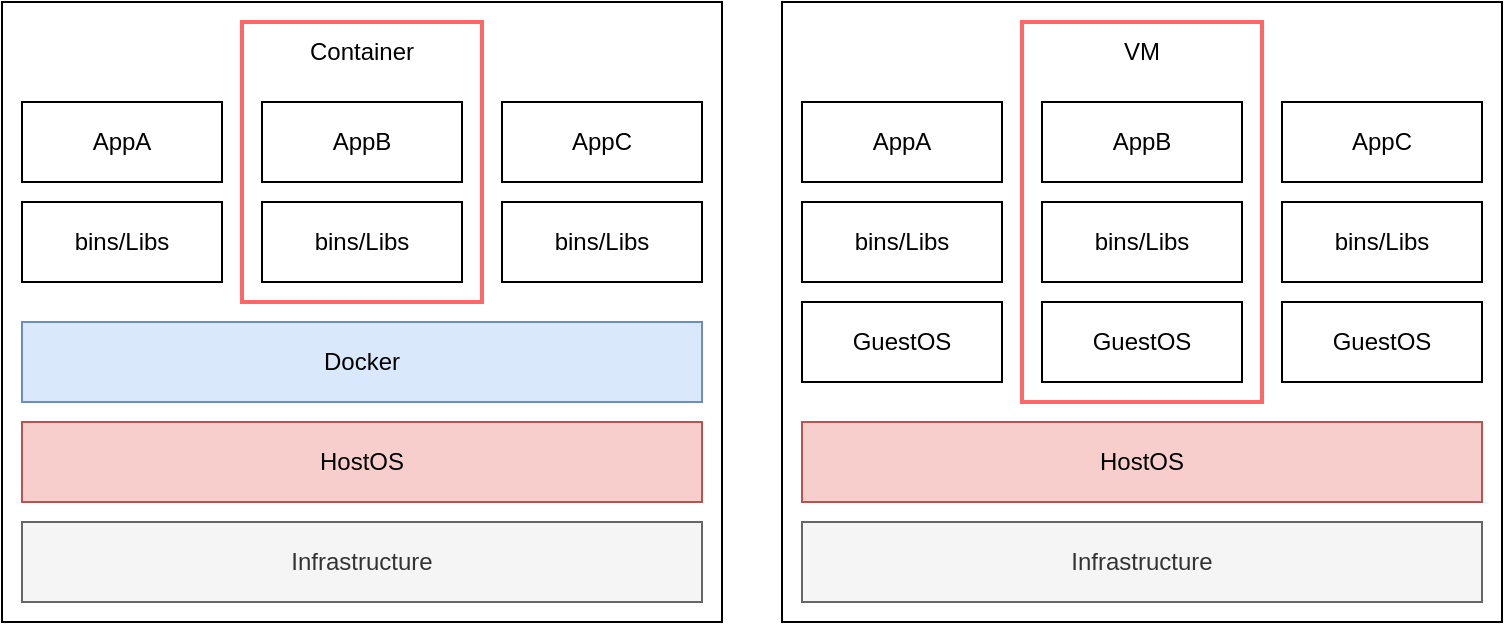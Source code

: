 <mxfile version="14.6.1" type="github">
  <diagram id="O7iFTilPEIjYXxIZpiV1" name="Page-1">
    <mxGraphModel dx="2062" dy="1122" grid="1" gridSize="10" guides="1" tooltips="1" connect="1" arrows="1" fold="1" page="1" pageScale="1" pageWidth="827" pageHeight="1169" math="0" shadow="0">
      <root>
        <mxCell id="0" />
        <mxCell id="1" parent="0" />
        <mxCell id="UocY2NdPyTLbMavBxmu4-1" value="" style="rounded=0;whiteSpace=wrap;html=1;" vertex="1" parent="1">
          <mxGeometry x="40" y="50" width="360" height="310" as="geometry" />
        </mxCell>
        <mxCell id="UocY2NdPyTLbMavBxmu4-3" value="Infrastructure" style="rounded=0;whiteSpace=wrap;html=1;fillColor=#f5f5f5;strokeColor=#666666;fontColor=#333333;" vertex="1" parent="1">
          <mxGeometry x="50" y="310" width="340" height="40" as="geometry" />
        </mxCell>
        <mxCell id="UocY2NdPyTLbMavBxmu4-4" value="HostOS" style="rounded=0;whiteSpace=wrap;html=1;fillColor=#f8cecc;strokeColor=#b85450;" vertex="1" parent="1">
          <mxGeometry x="50" y="260" width="340" height="40" as="geometry" />
        </mxCell>
        <mxCell id="UocY2NdPyTLbMavBxmu4-5" value="Docker" style="rounded=0;whiteSpace=wrap;html=1;fillColor=#dae8fc;strokeColor=#6c8ebf;" vertex="1" parent="1">
          <mxGeometry x="50" y="210" width="340" height="40" as="geometry" />
        </mxCell>
        <mxCell id="UocY2NdPyTLbMavBxmu4-9" value="bins/Libs" style="rounded=0;whiteSpace=wrap;html=1;" vertex="1" parent="1">
          <mxGeometry x="50" y="150" width="100" height="40" as="geometry" />
        </mxCell>
        <mxCell id="UocY2NdPyTLbMavBxmu4-10" value="bins/Libs" style="rounded=0;whiteSpace=wrap;html=1;" vertex="1" parent="1">
          <mxGeometry x="170" y="150" width="100" height="40" as="geometry" />
        </mxCell>
        <mxCell id="UocY2NdPyTLbMavBxmu4-11" value="bins/Libs" style="rounded=0;whiteSpace=wrap;html=1;" vertex="1" parent="1">
          <mxGeometry x="290" y="150" width="100" height="40" as="geometry" />
        </mxCell>
        <mxCell id="UocY2NdPyTLbMavBxmu4-12" value="AppA" style="rounded=0;whiteSpace=wrap;html=1;" vertex="1" parent="1">
          <mxGeometry x="50" y="100" width="100" height="40" as="geometry" />
        </mxCell>
        <mxCell id="UocY2NdPyTLbMavBxmu4-13" value="AppB" style="rounded=0;whiteSpace=wrap;html=1;" vertex="1" parent="1">
          <mxGeometry x="170" y="100" width="100" height="40" as="geometry" />
        </mxCell>
        <mxCell id="UocY2NdPyTLbMavBxmu4-14" value="AppC" style="rounded=0;whiteSpace=wrap;html=1;" vertex="1" parent="1">
          <mxGeometry x="290" y="100" width="100" height="40" as="geometry" />
        </mxCell>
        <mxCell id="UocY2NdPyTLbMavBxmu4-16" value="" style="rounded=0;whiteSpace=wrap;html=1;fillColor=none;strokeColor=#FF6666;strokeWidth=2;" vertex="1" parent="1">
          <mxGeometry x="160" y="60" width="120" height="140" as="geometry" />
        </mxCell>
        <mxCell id="UocY2NdPyTLbMavBxmu4-17" value="Container" style="rounded=0;whiteSpace=wrap;html=1;fillColor=none;strokeColor=none;" vertex="1" parent="1">
          <mxGeometry x="160" y="60" width="120" height="30" as="geometry" />
        </mxCell>
        <mxCell id="UocY2NdPyTLbMavBxmu4-31" value="" style="rounded=0;whiteSpace=wrap;html=1;" vertex="1" parent="1">
          <mxGeometry x="430" y="50" width="360" height="310" as="geometry" />
        </mxCell>
        <mxCell id="UocY2NdPyTLbMavBxmu4-32" value="Infrastructure" style="rounded=0;whiteSpace=wrap;html=1;fillColor=#f5f5f5;strokeColor=#666666;fontColor=#333333;" vertex="1" parent="1">
          <mxGeometry x="440" y="310" width="340" height="40" as="geometry" />
        </mxCell>
        <mxCell id="UocY2NdPyTLbMavBxmu4-33" value="HostOS" style="rounded=0;whiteSpace=wrap;html=1;fillColor=#f8cecc;strokeColor=#b85450;" vertex="1" parent="1">
          <mxGeometry x="440" y="260" width="340" height="40" as="geometry" />
        </mxCell>
        <mxCell id="UocY2NdPyTLbMavBxmu4-35" value="bins/Libs" style="rounded=0;whiteSpace=wrap;html=1;" vertex="1" parent="1">
          <mxGeometry x="440" y="150" width="100" height="40" as="geometry" />
        </mxCell>
        <mxCell id="UocY2NdPyTLbMavBxmu4-36" value="bins/Libs" style="rounded=0;whiteSpace=wrap;html=1;" vertex="1" parent="1">
          <mxGeometry x="560" y="150" width="100" height="40" as="geometry" />
        </mxCell>
        <mxCell id="UocY2NdPyTLbMavBxmu4-37" value="bins/Libs" style="rounded=0;whiteSpace=wrap;html=1;" vertex="1" parent="1">
          <mxGeometry x="680" y="150" width="100" height="40" as="geometry" />
        </mxCell>
        <mxCell id="UocY2NdPyTLbMavBxmu4-38" value="AppA" style="rounded=0;whiteSpace=wrap;html=1;" vertex="1" parent="1">
          <mxGeometry x="440" y="100" width="100" height="40" as="geometry" />
        </mxCell>
        <mxCell id="UocY2NdPyTLbMavBxmu4-39" value="AppB" style="rounded=0;whiteSpace=wrap;html=1;" vertex="1" parent="1">
          <mxGeometry x="560" y="100" width="100" height="40" as="geometry" />
        </mxCell>
        <mxCell id="UocY2NdPyTLbMavBxmu4-40" value="AppC" style="rounded=0;whiteSpace=wrap;html=1;" vertex="1" parent="1">
          <mxGeometry x="680" y="100" width="100" height="40" as="geometry" />
        </mxCell>
        <mxCell id="UocY2NdPyTLbMavBxmu4-41" value="" style="rounded=0;whiteSpace=wrap;html=1;fillColor=none;strokeColor=#FF6666;strokeWidth=2;" vertex="1" parent="1">
          <mxGeometry x="550" y="60" width="120" height="190" as="geometry" />
        </mxCell>
        <mxCell id="UocY2NdPyTLbMavBxmu4-42" value="VM" style="rounded=0;whiteSpace=wrap;html=1;fillColor=none;strokeColor=none;" vertex="1" parent="1">
          <mxGeometry x="550" y="60" width="120" height="30" as="geometry" />
        </mxCell>
        <mxCell id="UocY2NdPyTLbMavBxmu4-43" value="GuestOS" style="rounded=0;whiteSpace=wrap;html=1;" vertex="1" parent="1">
          <mxGeometry x="440" y="200" width="100" height="40" as="geometry" />
        </mxCell>
        <mxCell id="UocY2NdPyTLbMavBxmu4-44" value="GuestOS" style="rounded=0;whiteSpace=wrap;html=1;" vertex="1" parent="1">
          <mxGeometry x="560" y="200" width="100" height="40" as="geometry" />
        </mxCell>
        <mxCell id="UocY2NdPyTLbMavBxmu4-45" value="GuestOS" style="rounded=0;whiteSpace=wrap;html=1;" vertex="1" parent="1">
          <mxGeometry x="680" y="200" width="100" height="40" as="geometry" />
        </mxCell>
      </root>
    </mxGraphModel>
  </diagram>
</mxfile>
